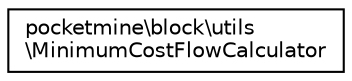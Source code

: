 digraph "Graphical Class Hierarchy"
{
 // INTERACTIVE_SVG=YES
 // LATEX_PDF_SIZE
  edge [fontname="Helvetica",fontsize="10",labelfontname="Helvetica",labelfontsize="10"];
  node [fontname="Helvetica",fontsize="10",shape=record];
  rankdir="LR";
  Node0 [label="pocketmine\\block\\utils\l\\MinimumCostFlowCalculator",height=0.2,width=0.4,color="black", fillcolor="white", style="filled",URL="$db/d5b/classpocketmine_1_1block_1_1utils_1_1_minimum_cost_flow_calculator.html",tooltip=" "];
}
